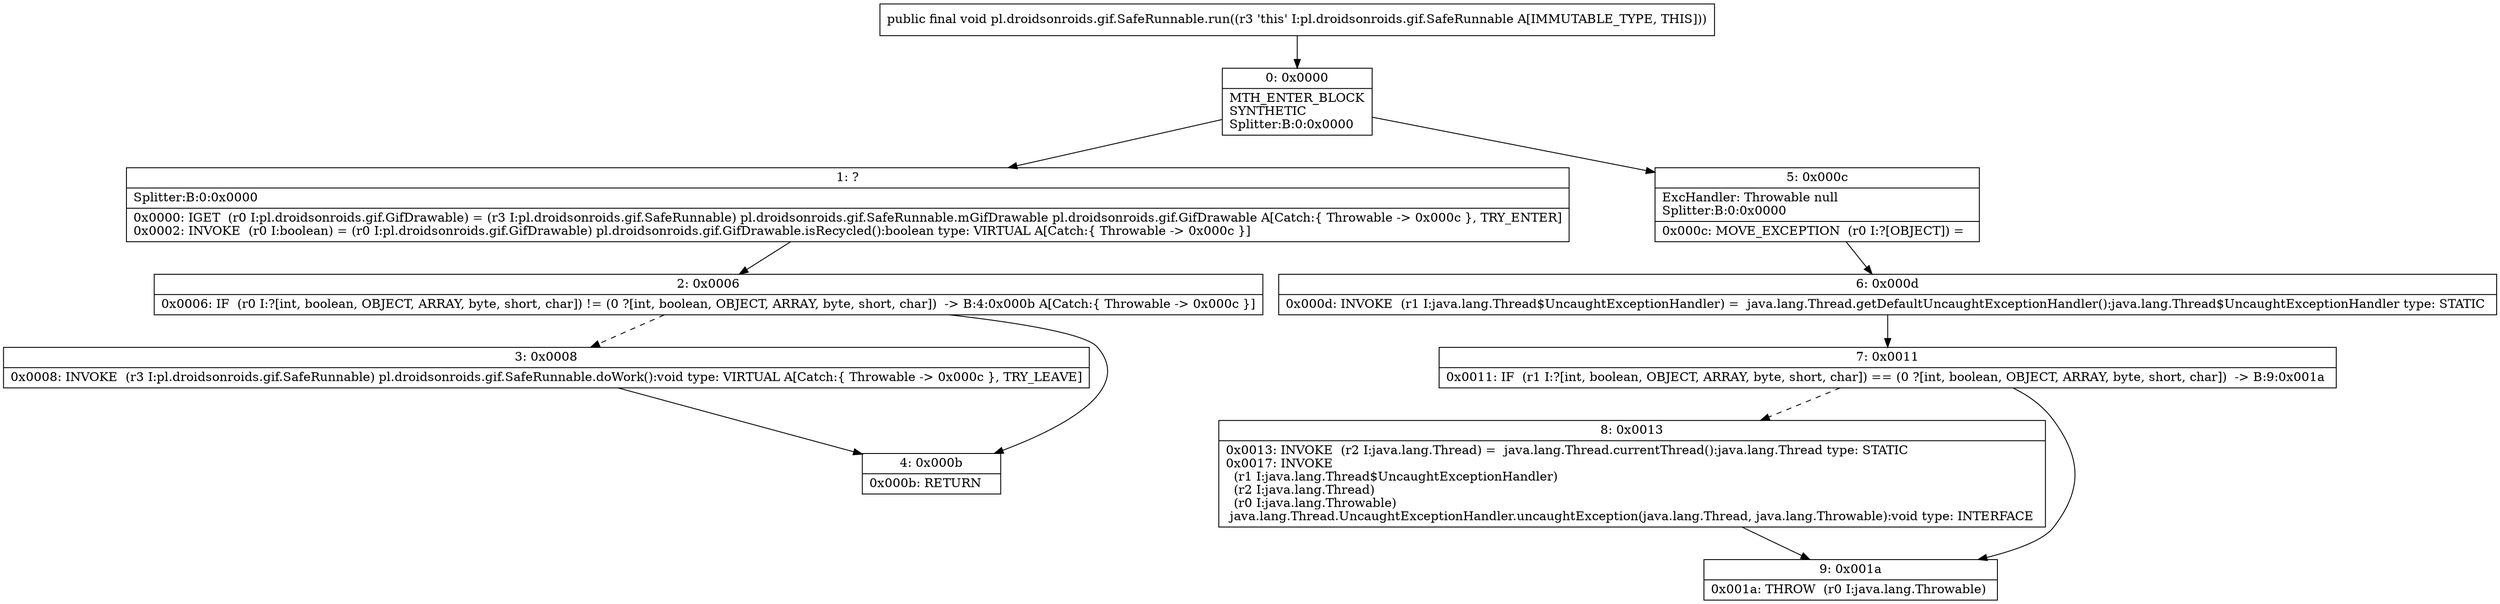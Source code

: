 digraph "CFG forpl.droidsonroids.gif.SafeRunnable.run()V" {
Node_0 [shape=record,label="{0\:\ 0x0000|MTH_ENTER_BLOCK\lSYNTHETIC\lSplitter:B:0:0x0000\l}"];
Node_1 [shape=record,label="{1\:\ ?|Splitter:B:0:0x0000\l|0x0000: IGET  (r0 I:pl.droidsonroids.gif.GifDrawable) = (r3 I:pl.droidsonroids.gif.SafeRunnable) pl.droidsonroids.gif.SafeRunnable.mGifDrawable pl.droidsonroids.gif.GifDrawable A[Catch:\{ Throwable \-\> 0x000c \}, TRY_ENTER]\l0x0002: INVOKE  (r0 I:boolean) = (r0 I:pl.droidsonroids.gif.GifDrawable) pl.droidsonroids.gif.GifDrawable.isRecycled():boolean type: VIRTUAL A[Catch:\{ Throwable \-\> 0x000c \}]\l}"];
Node_2 [shape=record,label="{2\:\ 0x0006|0x0006: IF  (r0 I:?[int, boolean, OBJECT, ARRAY, byte, short, char]) != (0 ?[int, boolean, OBJECT, ARRAY, byte, short, char])  \-\> B:4:0x000b A[Catch:\{ Throwable \-\> 0x000c \}]\l}"];
Node_3 [shape=record,label="{3\:\ 0x0008|0x0008: INVOKE  (r3 I:pl.droidsonroids.gif.SafeRunnable) pl.droidsonroids.gif.SafeRunnable.doWork():void type: VIRTUAL A[Catch:\{ Throwable \-\> 0x000c \}, TRY_LEAVE]\l}"];
Node_4 [shape=record,label="{4\:\ 0x000b|0x000b: RETURN   \l}"];
Node_5 [shape=record,label="{5\:\ 0x000c|ExcHandler: Throwable null\lSplitter:B:0:0x0000\l|0x000c: MOVE_EXCEPTION  (r0 I:?[OBJECT]) =  \l}"];
Node_6 [shape=record,label="{6\:\ 0x000d|0x000d: INVOKE  (r1 I:java.lang.Thread$UncaughtExceptionHandler) =  java.lang.Thread.getDefaultUncaughtExceptionHandler():java.lang.Thread$UncaughtExceptionHandler type: STATIC \l}"];
Node_7 [shape=record,label="{7\:\ 0x0011|0x0011: IF  (r1 I:?[int, boolean, OBJECT, ARRAY, byte, short, char]) == (0 ?[int, boolean, OBJECT, ARRAY, byte, short, char])  \-\> B:9:0x001a \l}"];
Node_8 [shape=record,label="{8\:\ 0x0013|0x0013: INVOKE  (r2 I:java.lang.Thread) =  java.lang.Thread.currentThread():java.lang.Thread type: STATIC \l0x0017: INVOKE  \l  (r1 I:java.lang.Thread$UncaughtExceptionHandler)\l  (r2 I:java.lang.Thread)\l  (r0 I:java.lang.Throwable)\l java.lang.Thread.UncaughtExceptionHandler.uncaughtException(java.lang.Thread, java.lang.Throwable):void type: INTERFACE \l}"];
Node_9 [shape=record,label="{9\:\ 0x001a|0x001a: THROW  (r0 I:java.lang.Throwable) \l}"];
MethodNode[shape=record,label="{public final void pl.droidsonroids.gif.SafeRunnable.run((r3 'this' I:pl.droidsonroids.gif.SafeRunnable A[IMMUTABLE_TYPE, THIS])) }"];
MethodNode -> Node_0;
Node_0 -> Node_1;
Node_0 -> Node_5;
Node_1 -> Node_2;
Node_2 -> Node_3[style=dashed];
Node_2 -> Node_4;
Node_3 -> Node_4;
Node_5 -> Node_6;
Node_6 -> Node_7;
Node_7 -> Node_8[style=dashed];
Node_7 -> Node_9;
Node_8 -> Node_9;
}

